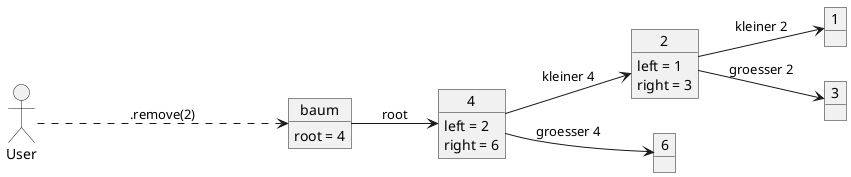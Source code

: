 @startuml
left to right direction
allow_mixing

actor User

object baum {
	root = 4
}

User -..-> baum: ".remove(2)"

object 4 {
	left = 2
	right = 6
}

baum --> 4 : root

object 2 {
	left = 1
	right = 3
}

4 --> 2 : "kleiner 4"

object 1
object 3

2 --> 1 : "kleiner 2"
2 --> 3 : "groesser 2"

object 6
4 --> 6 : "groesser 4"

@enduml



@startuml
'left to right direction
allow_mixing

actor User

object baum {
	root = 4
}

User -..-> baum

object 4 {
	left = null
	right = 6
}

baum --> 4 : root

object 6

4 --> 6 : "groesser 4"

object 2 {
	left = 1
	right = 3
}

object 1
object 3

2 --> 1
2 --> 3
@enduml



@startuml
'left to right direction
allow_mixing

actor User

object baum {
	root = 4
}



User -..-> baum : ".insert(Trägerelement(1))"

object 4 {
	left = 1
	right = 6
}

baum --> 4 : root

object 6
object 1

4 --> 6 : "groesser 4"
4 --> 1 : "kleiner als 4"

object 2 {
	left = null
	right = 3
}

object 3
2 -..-> 1
2 --> 3
@enduml




@startuml
'left to right direction
allow_mixing

actor User

object baum {
	root = 4
}

User -..-> baum : ".insert(Trägerelement(3))"

object 4 {
	left = 1
	right = 6
}

baum --> 4 : root

object 6

4 --> 6 : "groesser 4"

object 1 {
	left = null
	right = 3	
}

4 --> 1 : "kleiner als 4"

object 3
1 --> 3 : "groesser als 1"

object 2 {
	left = null
	right = null
}

2 -..-> 3
@enduml
